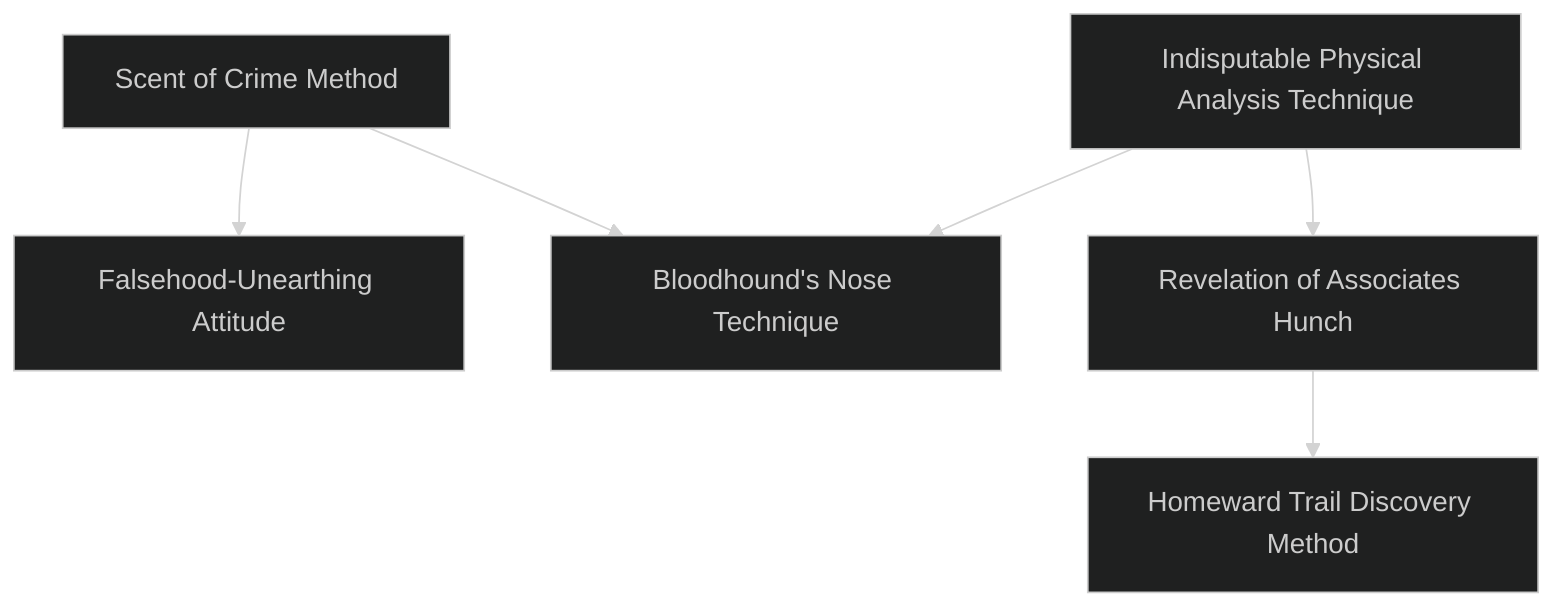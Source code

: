 ---
config:
  theme: dark
---
flowchart TD

    indisputable_physical_analysis_technique[Indisputable Physical Analysis Technique]
    click indisputable_physical_analysis_technique callback "
        Indisputable Physical Analysis Technique<br>
        <br>
        Cost: 1 mote per two dice<br>
        Duration: Instant<br>
        Type: Supplemental<br>
        Minimum Investigation: 2<br>
        Minimum Essence: 1<br>
        Prerequisite Charms: None<br>
        <br>
        The magistrate or investigator with this Charm learns
        the myriad ways of the criminal; his eye is better able to
        connect seemingly disparate clues, and his intuition greatly
        improves. The character can improve his Investigation
        dice pool by two dice for every mote of Essence spent. The
        character cannot do more than double his Investigation
        Trait with this Charm, and he must pay the full motes of
        Essence even if he needs to raise a Trait by only one die.
        "

    scent_of_crime_method[Scent of Crime Method]
    click scent_of_crime_method callback "
        Scent of Crime Method<br>
        <br>
        Cost: 2 motes<br>
        Duration: One scene<br>
        Type: Simple<br>
        Minimum Investigation: 3<br>
        Minimum Essence: 1<br>
        Prerequisite Charms: None<br>
        <br>
        A good investigator quickly learns to discern the nervous
        habits, tics and mannerisms of people suffering under
        a load of guilt. Since most guilt is associated with a crime, the
        character becomes better able to discover a criminal among
        a group of people. After spending Essence, the character's
        player should make a Manipulation + Investigation roll. A
        success here will point the investigator to the character
        within eyesight currently suffering from the greatest load of
        guilt. This is purely subjective, of course, and mostly left in
        the hands of the Storyteller. Additionally, characters who
        commit heinous crimes without a shred of conscience might
        feel no guilt whatsoever from the acts they perform, making
        this Charm useless in finding them.
        "

    falsehood_unearthing_attitude[Falsehood-Unearthing Attitude]
    scent_of_crime_method --> falsehood_unearthing_attitude
    click falsehood_unearthing_attitude callback "
        Falsehood-Unearthing Attitude<br>
        <br>
        Cost: 5 motes + 1 Willpower<br>
        Duration: One scene<br>
        Type: Simple<br>
        Minimum Investigation: 3<br>
        Minimum Essence: 2<br>
        Prerequisite Charms: Scent-of-Crime Method<br>
        <br>
        The Exalted's ability to sense dishonesty finally reaches
        supernatural levels when he learns this Charm. With it, he
        can ferret out false statements in conversation, helping
        him find the truth of a situation. This Charm does not
        detect evasions or half-truths; it only points out statements
        that the speaker knows to be false. The Exalted must pick
        a target and spend the Essence and Willpower necessary to
        activate this Charm; for the rest of the scene, falsehoods
        spoken by that target will trigger a tingling sensation on
        the back of the character's neck. If the target is aware of the
        scrutiny he is under, he may conceal lies by spending 1
        point of Willpower per statement. This Charm has no
        effect if the target's permanent Essence is equal to or higher
        than the Essence of the Exalt using this Charm.
        "

    bloodhounds_nose_technique[Bloodhound's Nose Technique]
    indisputable_physical_analysis_technique --> bloodhounds_nose_technique
    scent_of_crime_method --> bloodhounds_nose_technique
    click bloodhounds_nose_technique callback "
        Bloodhound's Nose Technique<br>
        <br>
        Cost: 6 motes, 1 Willpower<br>
        Duration: One scene<br>
        Type: Simple<br>
        Minimum Investigation: 4<br>
        Minimum Essence: 2<br>
        Prerequisite Charms: Indisputable Physical Analysis Technique, Scent-of-Crime Method<br>
        <br>
        The Exalted spends around 10 minutes walking around
        the scene of a crime (or any event he wishes to investigate);
        his player must then make an ordinary Investigation roll for
        the Dynast to find ordinary pieces of evidence (footprints,
        stray hairs, blood, etc.). This Charm uses a touch of sympathetic
        magic to trace that evidence back to its creator. Roll
        Intelligence + Investigation after spending the necessary
        Essence to activate the Charm. With one success, the character
        receives an impulse — a mild tugging — that pulls him
        in the direction of the culprit. With three or more successes,
        the character receives that impulse along with a fleeting
        glimpse of the culprit as he appeared at the time of the crime.
        "

    revelation_of_associates_hunch[Revelation of Associates Hunch]
    indisputable_physical_analysis_technique --> revelation_of_associates_hunch
    click revelation_of_associates_hunch callback "
        Revelation of Associates Hunch<br>
        <br>
        Cost: 4 motes, 1 Willpower<br>
        Duration: Instant<br>
        Type: Simple<br>
        Minimum Investigation: 4<br>
        Minimum Essence: 2<br>
        Prerequisite Charms: Indisputable Physical Analysis Technique<br>
        <br>
        By simply meeting a person and coming within a few
        yards of him, the Exalted can sense the identities of his
        closest associates. Typically, these will be the character's
        family members, business associates and members of any
        sworn brotherhoods the Exalt belongs to, but they can also
        be characters delineated by certain Backgrounds. Roll
        Perception + Investigation; every success gives the name
        and one-sentence description of two of the target's compatriots
        or servants. Even if the roll fails, the Dragon-Blood
        will still learn information about one of the target's associates.
        Associates are revealed in roughly the following
        order: family members, members of sworn brotherhoods,
        allies, mentors, connections, henchmen; the Storyteller
        can change that order as he sees fit.
        "

    homeward_trail_discovery_method[Homeward Trail Discovery Method]
    revelation_of_associates_hunch --> homeward_trail_discovery_method
    click homeward_trail_discovery_method callback "
        Homeward Trail Discovery Method<br>
        <br>
        Cost: 5 motes, 1 Willpower<br>
        Duration: Instant<br>
        Type: Simple<br>
        Minimum Investigation: 5<br>
        Minimum Essence: 3<br>
        Prerequisite Charms: Revelation of Associates Hunch<br>
        <br>
        By simply meeting a person and coming within a few
        yards of him, the Exalted can determine the place that the
        person calls home. Usually, this is the character's primary
        residence, but in the case of the Dragon-Blooded, who
        might have several residences, it is the place that the
        subject truly considers to be his home. If the subject has
        any dots in the Manse Background, the Charm is almost
        certain to point directly at his Manse of primary residence.
        If the subject or one of his allies is a sorcerer, his home may
        be warded against such divinations. In that case, this
        Charm will point to another of the character's residences.
        The Charm will only identify a building, not a particular
        apartment or room within that building — and in the case
        of longtime travelers or the impoverished, the Charm will
        simply indicate that the subject has no true home.
        "